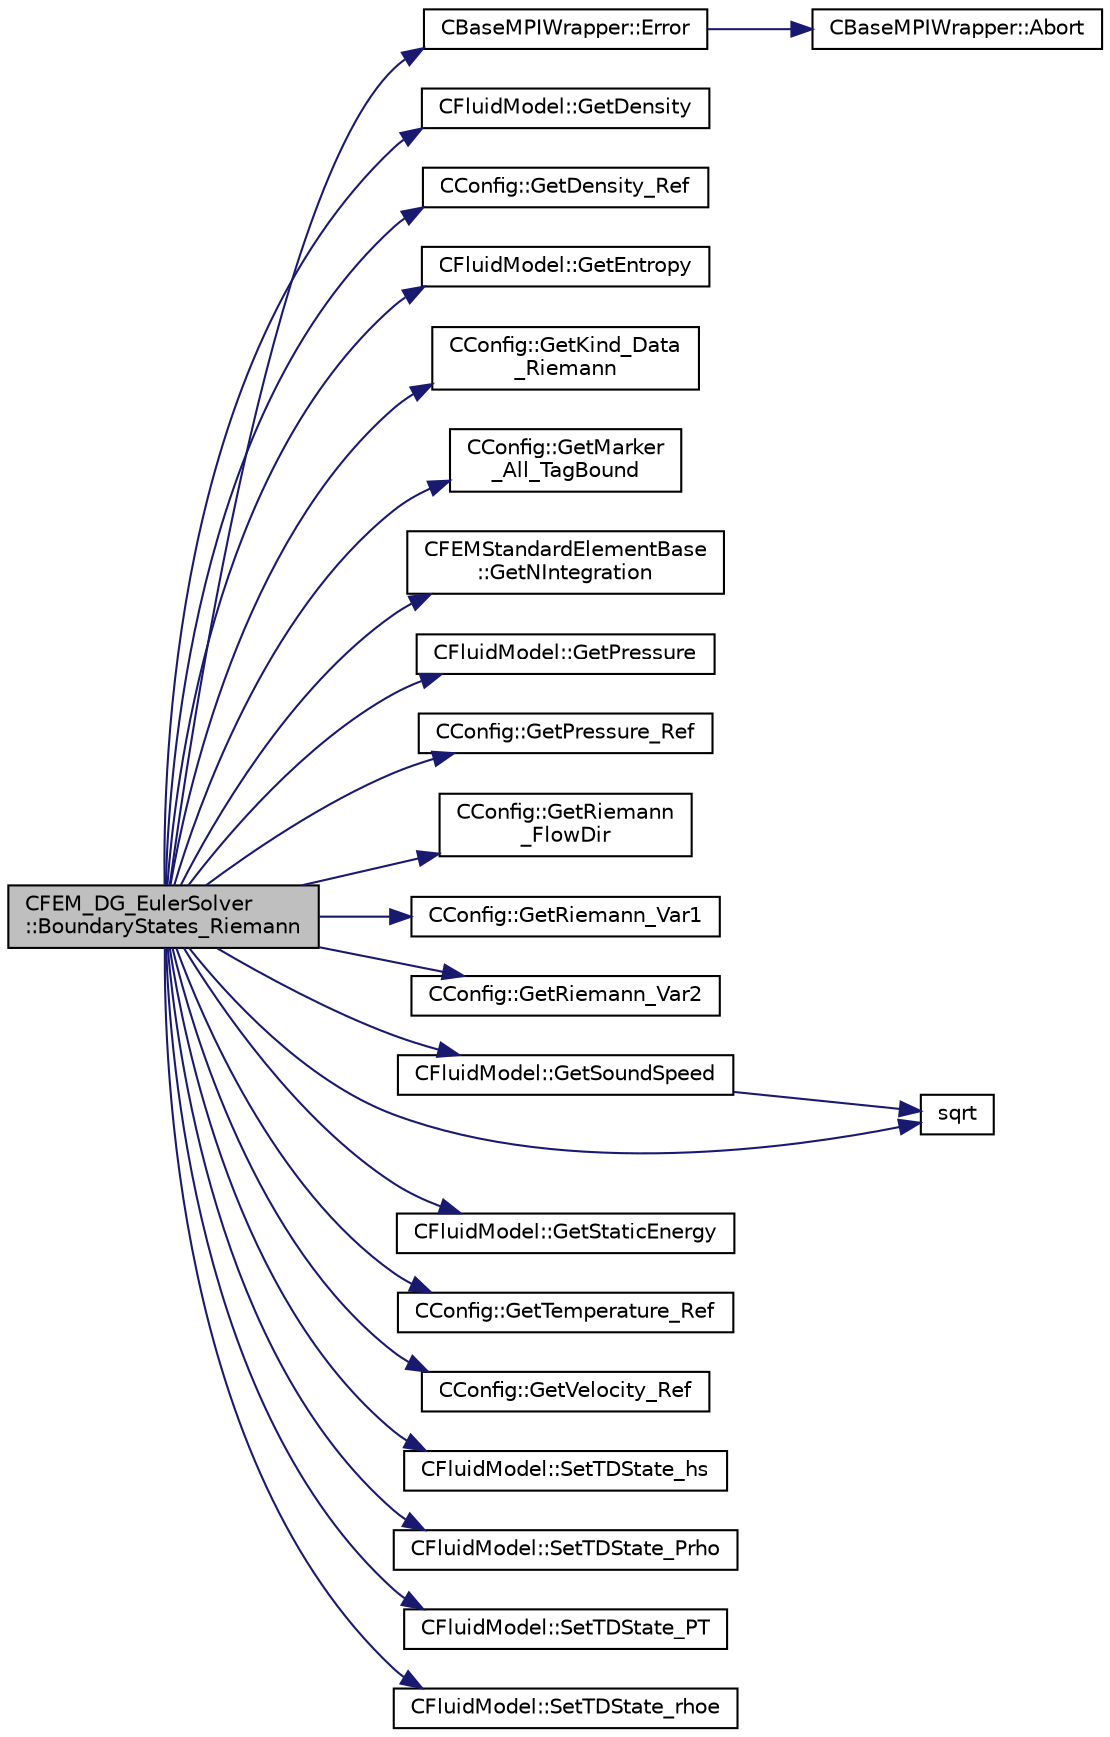 digraph "CFEM_DG_EulerSolver::BoundaryStates_Riemann"
{
 // LATEX_PDF_SIZE
  edge [fontname="Helvetica",fontsize="10",labelfontname="Helvetica",labelfontsize="10"];
  node [fontname="Helvetica",fontsize="10",shape=record];
  rankdir="LR";
  Node1 [label="CFEM_DG_EulerSolver\l::BoundaryStates_Riemann",height=0.2,width=0.4,color="black", fillcolor="grey75", style="filled", fontcolor="black",tooltip="Function, which computes the boundary states in the integration points of the boundary face by applyi..."];
  Node1 -> Node2 [color="midnightblue",fontsize="10",style="solid",fontname="Helvetica"];
  Node2 [label="CBaseMPIWrapper::Error",height=0.2,width=0.4,color="black", fillcolor="white", style="filled",URL="$classCBaseMPIWrapper.html#a04457c47629bda56704e6a8804833eeb",tooltip=" "];
  Node2 -> Node3 [color="midnightblue",fontsize="10",style="solid",fontname="Helvetica"];
  Node3 [label="CBaseMPIWrapper::Abort",height=0.2,width=0.4,color="black", fillcolor="white", style="filled",URL="$classCBaseMPIWrapper.html#af7297d861dca86b45cf561b6ab642e8f",tooltip=" "];
  Node1 -> Node4 [color="midnightblue",fontsize="10",style="solid",fontname="Helvetica"];
  Node4 [label="CFluidModel::GetDensity",height=0.2,width=0.4,color="black", fillcolor="white", style="filled",URL="$classCFluidModel.html#aea74264efe7875c6f8c0aa62e3ccd62a",tooltip="Get fluid density."];
  Node1 -> Node5 [color="midnightblue",fontsize="10",style="solid",fontname="Helvetica"];
  Node5 [label="CConfig::GetDensity_Ref",height=0.2,width=0.4,color="black", fillcolor="white", style="filled",URL="$classCConfig.html#a3fc33aec68f64b757f1f9f3514cb97de",tooltip="Get the value of the reference density for non-dimensionalization."];
  Node1 -> Node6 [color="midnightblue",fontsize="10",style="solid",fontname="Helvetica"];
  Node6 [label="CFluidModel::GetEntropy",height=0.2,width=0.4,color="black", fillcolor="white", style="filled",URL="$classCFluidModel.html#a17bbe844c3f4f8cca37b42ac07f638e1",tooltip="Get fluid entropy."];
  Node1 -> Node7 [color="midnightblue",fontsize="10",style="solid",fontname="Helvetica"];
  Node7 [label="CConfig::GetKind_Data\l_Riemann",height=0.2,width=0.4,color="black", fillcolor="white", style="filled",URL="$classCConfig.html#ab4b1ecac2584909ac5e6d5e5c714b51d",tooltip="Get Kind Data of Riemann boundary."];
  Node1 -> Node8 [color="midnightblue",fontsize="10",style="solid",fontname="Helvetica"];
  Node8 [label="CConfig::GetMarker\l_All_TagBound",height=0.2,width=0.4,color="black", fillcolor="white", style="filled",URL="$classCConfig.html#ab8c9c1f45950a29355be4ff357049440",tooltip="Get the index of the surface defined in the geometry file."];
  Node1 -> Node9 [color="midnightblue",fontsize="10",style="solid",fontname="Helvetica"];
  Node9 [label="CFEMStandardElementBase\l::GetNIntegration",height=0.2,width=0.4,color="black", fillcolor="white", style="filled",URL="$classCFEMStandardElementBase.html#aa5ad06a05a1d7b66bccca65521168a3b",tooltip="Function, which makes available the number of integration points for this standard element."];
  Node1 -> Node10 [color="midnightblue",fontsize="10",style="solid",fontname="Helvetica"];
  Node10 [label="CFluidModel::GetPressure",height=0.2,width=0.4,color="black", fillcolor="white", style="filled",URL="$classCFluidModel.html#aee63b54308942e8b61b62a12a3278029",tooltip="Get fluid pressure."];
  Node1 -> Node11 [color="midnightblue",fontsize="10",style="solid",fontname="Helvetica"];
  Node11 [label="CConfig::GetPressure_Ref",height=0.2,width=0.4,color="black", fillcolor="white", style="filled",URL="$classCConfig.html#a75b1f9203bdb8ced64323a100fa3aef9",tooltip="Get the value of the reference pressure for non-dimensionalization."];
  Node1 -> Node12 [color="midnightblue",fontsize="10",style="solid",fontname="Helvetica"];
  Node12 [label="CConfig::GetRiemann\l_FlowDir",height=0.2,width=0.4,color="black", fillcolor="white", style="filled",URL="$classCConfig.html#acf658ef95cfb13d7af3d9d3f4c9a847c",tooltip="Get the Flowdir at Riemann boundary."];
  Node1 -> Node13 [color="midnightblue",fontsize="10",style="solid",fontname="Helvetica"];
  Node13 [label="CConfig::GetRiemann_Var1",height=0.2,width=0.4,color="black", fillcolor="white", style="filled",URL="$classCConfig.html#a8d72c40f73648f1122e60083762441b1",tooltip="Get the var 1 at Riemann boundary."];
  Node1 -> Node14 [color="midnightblue",fontsize="10",style="solid",fontname="Helvetica"];
  Node14 [label="CConfig::GetRiemann_Var2",height=0.2,width=0.4,color="black", fillcolor="white", style="filled",URL="$classCConfig.html#a20a7fc4db4bad7c05afbc190f3177fe8",tooltip="Get the var 2 at Riemann boundary."];
  Node1 -> Node15 [color="midnightblue",fontsize="10",style="solid",fontname="Helvetica"];
  Node15 [label="CFluidModel::GetSoundSpeed",height=0.2,width=0.4,color="black", fillcolor="white", style="filled",URL="$classCFluidModel.html#a114d121d918607fe923446ad733b2c62",tooltip="Get fluid speed of sound."];
  Node15 -> Node16 [color="midnightblue",fontsize="10",style="solid",fontname="Helvetica"];
  Node16 [label="sqrt",height=0.2,width=0.4,color="black", fillcolor="white", style="filled",URL="$group__SIMD.html#ga54a1925ab40fb4249ea255072520de35",tooltip=" "];
  Node1 -> Node17 [color="midnightblue",fontsize="10",style="solid",fontname="Helvetica"];
  Node17 [label="CFluidModel::GetStaticEnergy",height=0.2,width=0.4,color="black", fillcolor="white", style="filled",URL="$classCFluidModel.html#ad8b3f3e7fc1acdcea7450f9b83c1dd46",tooltip="Get fluid internal energy."];
  Node1 -> Node18 [color="midnightblue",fontsize="10",style="solid",fontname="Helvetica"];
  Node18 [label="CConfig::GetTemperature_Ref",height=0.2,width=0.4,color="black", fillcolor="white", style="filled",URL="$classCConfig.html#a218d027f78cd801a8734a2d4581591ad",tooltip="Get the value of the reference temperature for non-dimensionalization."];
  Node1 -> Node19 [color="midnightblue",fontsize="10",style="solid",fontname="Helvetica"];
  Node19 [label="CConfig::GetVelocity_Ref",height=0.2,width=0.4,color="black", fillcolor="white", style="filled",URL="$classCConfig.html#afad4537005c210e8a7fc015a51b8ae4c",tooltip="Get the value of the reference velocity for non-dimensionalization."];
  Node1 -> Node20 [color="midnightblue",fontsize="10",style="solid",fontname="Helvetica"];
  Node20 [label="CFluidModel::SetTDState_hs",height=0.2,width=0.4,color="black", fillcolor="white", style="filled",URL="$classCFluidModel.html#ad43c7256d309ff23b168925b03867e30",tooltip="virtual member that would be different for each gas model implemented"];
  Node1 -> Node21 [color="midnightblue",fontsize="10",style="solid",fontname="Helvetica"];
  Node21 [label="CFluidModel::SetTDState_Prho",height=0.2,width=0.4,color="black", fillcolor="white", style="filled",URL="$classCFluidModel.html#a7748f80460e9a907b0d0002e98d4d281",tooltip="virtual member that would be different for each gas model implemented"];
  Node1 -> Node22 [color="midnightblue",fontsize="10",style="solid",fontname="Helvetica"];
  Node22 [label="CFluidModel::SetTDState_PT",height=0.2,width=0.4,color="black", fillcolor="white", style="filled",URL="$classCFluidModel.html#a32d65726b075ea29a29f806d12cf0a5a",tooltip="virtual member that would be different for each gas model implemented"];
  Node1 -> Node23 [color="midnightblue",fontsize="10",style="solid",fontname="Helvetica"];
  Node23 [label="CFluidModel::SetTDState_rhoe",height=0.2,width=0.4,color="black", fillcolor="white", style="filled",URL="$classCFluidModel.html#a0c795f4190d7f03963bd4ba50f43c641",tooltip="virtual member that would be different for each gas model implemented"];
  Node1 -> Node16 [color="midnightblue",fontsize="10",style="solid",fontname="Helvetica"];
}
